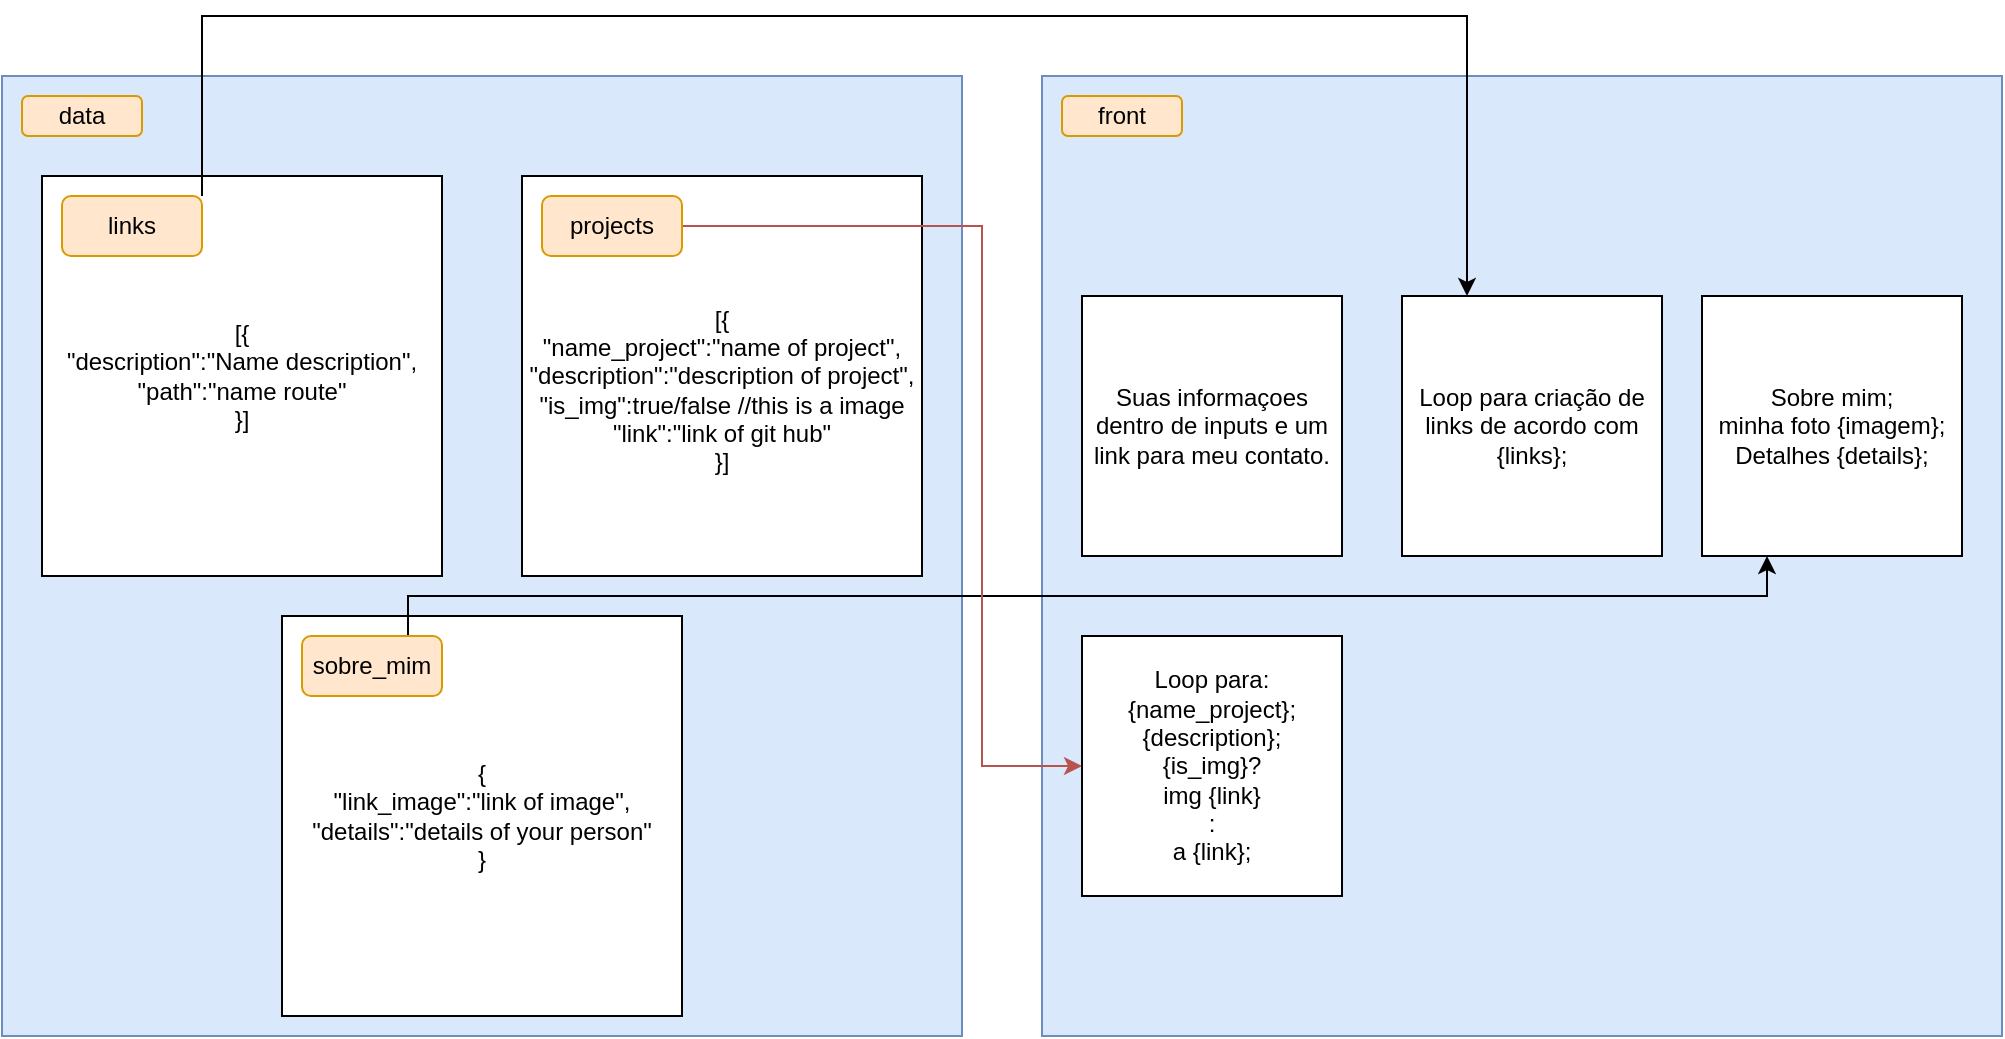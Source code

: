 <mxfile version="24.8.4">
  <diagram name="Página-1" id="DtaN1M-D1OzeRYKOlT-M">
    <mxGraphModel dx="794" dy="446" grid="1" gridSize="10" guides="1" tooltips="1" connect="1" arrows="1" fold="1" page="1" pageScale="1" pageWidth="827" pageHeight="1169" math="0" shadow="0">
      <root>
        <mxCell id="0" />
        <mxCell id="1" parent="0" />
        <mxCell id="h3lfV8-L2mFKAfdwMKCG-9" value="" style="whiteSpace=wrap;html=1;aspect=fixed;strokeColor=#6c8ebf;align=center;verticalAlign=middle;fontFamily=Helvetica;fontSize=12;fontColor=default;fillColor=#dae8fc;" vertex="1" parent="1">
          <mxGeometry x="590" y="40" width="480" height="480" as="geometry" />
        </mxCell>
        <mxCell id="h3lfV8-L2mFKAfdwMKCG-1" value="" style="whiteSpace=wrap;html=1;aspect=fixed;fillColor=#dae8fc;strokeColor=#6c8ebf;" vertex="1" parent="1">
          <mxGeometry x="70" y="40" width="480" height="480" as="geometry" />
        </mxCell>
        <mxCell id="h3lfV8-L2mFKAfdwMKCG-2" value="data" style="rounded=1;whiteSpace=wrap;html=1;fillColor=#ffe6cc;strokeColor=#d79b00;" vertex="1" parent="1">
          <mxGeometry x="80" y="50" width="60" height="20" as="geometry" />
        </mxCell>
        <mxCell id="h3lfV8-L2mFKAfdwMKCG-3" value="[{&lt;br&gt;&quot;description&quot;:&quot;Name description&quot;,&lt;br&gt;&quot;path&quot;:&quot;name route&quot;&lt;br&gt;}]" style="whiteSpace=wrap;html=1;aspect=fixed;" vertex="1" parent="1">
          <mxGeometry x="90" y="90" width="200" height="200" as="geometry" />
        </mxCell>
        <mxCell id="h3lfV8-L2mFKAfdwMKCG-4" value="&lt;br&gt;[{&lt;br&gt;&quot;name_project&quot;:&quot;name of project&quot;,&lt;br&gt;&quot;description&quot;:&quot;description of project&quot;,&lt;div&gt;&quot;is_img&quot;:true/false //this is a image&lt;/div&gt;&lt;div&gt;&quot;link&quot;:&quot;link of git hub&quot;&lt;br&gt;}]&lt;/div&gt;" style="whiteSpace=wrap;html=1;aspect=fixed;" vertex="1" parent="1">
          <mxGeometry x="330" y="90" width="200" height="200" as="geometry" />
        </mxCell>
        <mxCell id="h3lfV8-L2mFKAfdwMKCG-5" value="{&lt;div&gt;&quot;link_image&quot;:&quot;link of image&quot;,&lt;/div&gt;&lt;div&gt;&quot;details&quot;:&quot;details of your person&quot;&lt;/div&gt;&lt;div&gt;}&lt;/div&gt;" style="whiteSpace=wrap;html=1;aspect=fixed;" vertex="1" parent="1">
          <mxGeometry x="210" y="310" width="200" height="200" as="geometry" />
        </mxCell>
        <mxCell id="h3lfV8-L2mFKAfdwMKCG-13" style="edgeStyle=orthogonalEdgeStyle;rounded=0;orthogonalLoop=1;jettySize=auto;html=1;entryX=0.25;entryY=0;entryDx=0;entryDy=0;fontFamily=Helvetica;fontSize=12;fontColor=default;exitX=1;exitY=0;exitDx=0;exitDy=0;" edge="1" parent="1" source="h3lfV8-L2mFKAfdwMKCG-6" target="h3lfV8-L2mFKAfdwMKCG-12">
          <mxGeometry relative="1" as="geometry">
            <Array as="points">
              <mxPoint x="170" y="10" />
              <mxPoint x="803" y="10" />
            </Array>
          </mxGeometry>
        </mxCell>
        <mxCell id="h3lfV8-L2mFKAfdwMKCG-6" value="links" style="rounded=1;whiteSpace=wrap;html=1;strokeColor=#d79b00;align=center;verticalAlign=middle;fontFamily=Helvetica;fontSize=12;fillColor=#ffe6cc;" vertex="1" parent="1">
          <mxGeometry x="100" y="100" width="70" height="30" as="geometry" />
        </mxCell>
        <mxCell id="h3lfV8-L2mFKAfdwMKCG-15" style="edgeStyle=orthogonalEdgeStyle;rounded=0;orthogonalLoop=1;jettySize=auto;html=1;entryX=0.25;entryY=1;entryDx=0;entryDy=0;fontFamily=Helvetica;fontSize=12;fontColor=default;" edge="1" parent="1" target="h3lfV8-L2mFKAfdwMKCG-14">
          <mxGeometry relative="1" as="geometry">
            <mxPoint x="273" y="330" as="sourcePoint" />
            <Array as="points">
              <mxPoint x="273" y="300" />
              <mxPoint x="953" y="300" />
            </Array>
          </mxGeometry>
        </mxCell>
        <mxCell id="h3lfV8-L2mFKAfdwMKCG-7" value="sobre_mim" style="rounded=1;whiteSpace=wrap;html=1;strokeColor=#d79b00;align=center;verticalAlign=middle;fontFamily=Helvetica;fontSize=12;fillColor=#ffe6cc;" vertex="1" parent="1">
          <mxGeometry x="220" y="320" width="70" height="30" as="geometry" />
        </mxCell>
        <mxCell id="h3lfV8-L2mFKAfdwMKCG-18" style="edgeStyle=orthogonalEdgeStyle;rounded=0;orthogonalLoop=1;jettySize=auto;html=1;entryX=0;entryY=0.5;entryDx=0;entryDy=0;fontFamily=Helvetica;fontSize=12;fontColor=default;fillColor=#f8cecc;strokeColor=#b85450;" edge="1" parent="1" source="h3lfV8-L2mFKAfdwMKCG-8" target="h3lfV8-L2mFKAfdwMKCG-17">
          <mxGeometry relative="1" as="geometry">
            <Array as="points">
              <mxPoint x="560" y="115" />
              <mxPoint x="560" y="385" />
            </Array>
          </mxGeometry>
        </mxCell>
        <mxCell id="h3lfV8-L2mFKAfdwMKCG-8" value="projects" style="rounded=1;whiteSpace=wrap;html=1;strokeColor=#d79b00;align=center;verticalAlign=middle;fontFamily=Helvetica;fontSize=12;fillColor=#ffe6cc;" vertex="1" parent="1">
          <mxGeometry x="340" y="100" width="70" height="30" as="geometry" />
        </mxCell>
        <mxCell id="h3lfV8-L2mFKAfdwMKCG-10" value="front" style="rounded=1;whiteSpace=wrap;html=1;fillColor=#ffe6cc;strokeColor=#d79b00;" vertex="1" parent="1">
          <mxGeometry x="600" y="50" width="60" height="20" as="geometry" />
        </mxCell>
        <mxCell id="h3lfV8-L2mFKAfdwMKCG-11" value="Suas informaçoes dentro de inputs e um link para meu contato." style="whiteSpace=wrap;html=1;aspect=fixed;align=center;verticalAlign=middle;fontFamily=Helvetica;fontSize=12;" vertex="1" parent="1">
          <mxGeometry x="610" y="150" width="130" height="130" as="geometry" />
        </mxCell>
        <mxCell id="h3lfV8-L2mFKAfdwMKCG-12" value="Loop para criação de links de acordo com {links};" style="whiteSpace=wrap;html=1;aspect=fixed;align=center;verticalAlign=middle;fontFamily=Helvetica;fontSize=12;" vertex="1" parent="1">
          <mxGeometry x="770" y="150" width="130" height="130" as="geometry" />
        </mxCell>
        <mxCell id="h3lfV8-L2mFKAfdwMKCG-14" value="Sobre mim;&lt;br&gt;minha foto {imagem};&lt;br&gt;Detalhes {details};" style="whiteSpace=wrap;html=1;aspect=fixed;align=center;verticalAlign=middle;fontFamily=Helvetica;fontSize=12;" vertex="1" parent="1">
          <mxGeometry x="920" y="150" width="130" height="130" as="geometry" />
        </mxCell>
        <mxCell id="h3lfV8-L2mFKAfdwMKCG-17" value="Loop para:&lt;br&gt;{name_project};&lt;br&gt;{description};&lt;br&gt;{is_img}?&lt;br&gt;img {link}&lt;div&gt;:&lt;/div&gt;&lt;div&gt;a {link};&lt;/div&gt;" style="whiteSpace=wrap;html=1;aspect=fixed;align=center;verticalAlign=middle;fontFamily=Helvetica;fontSize=12;" vertex="1" parent="1">
          <mxGeometry x="610" y="320" width="130" height="130" as="geometry" />
        </mxCell>
      </root>
    </mxGraphModel>
  </diagram>
</mxfile>
